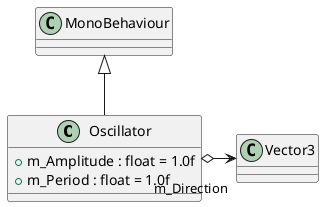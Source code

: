 @startuml
class Oscillator {
    + m_Amplitude : float = 1.0f
    + m_Period : float = 1.0f
}
MonoBehaviour <|-- Oscillator
Oscillator o-> "m_Direction" Vector3
@enduml
